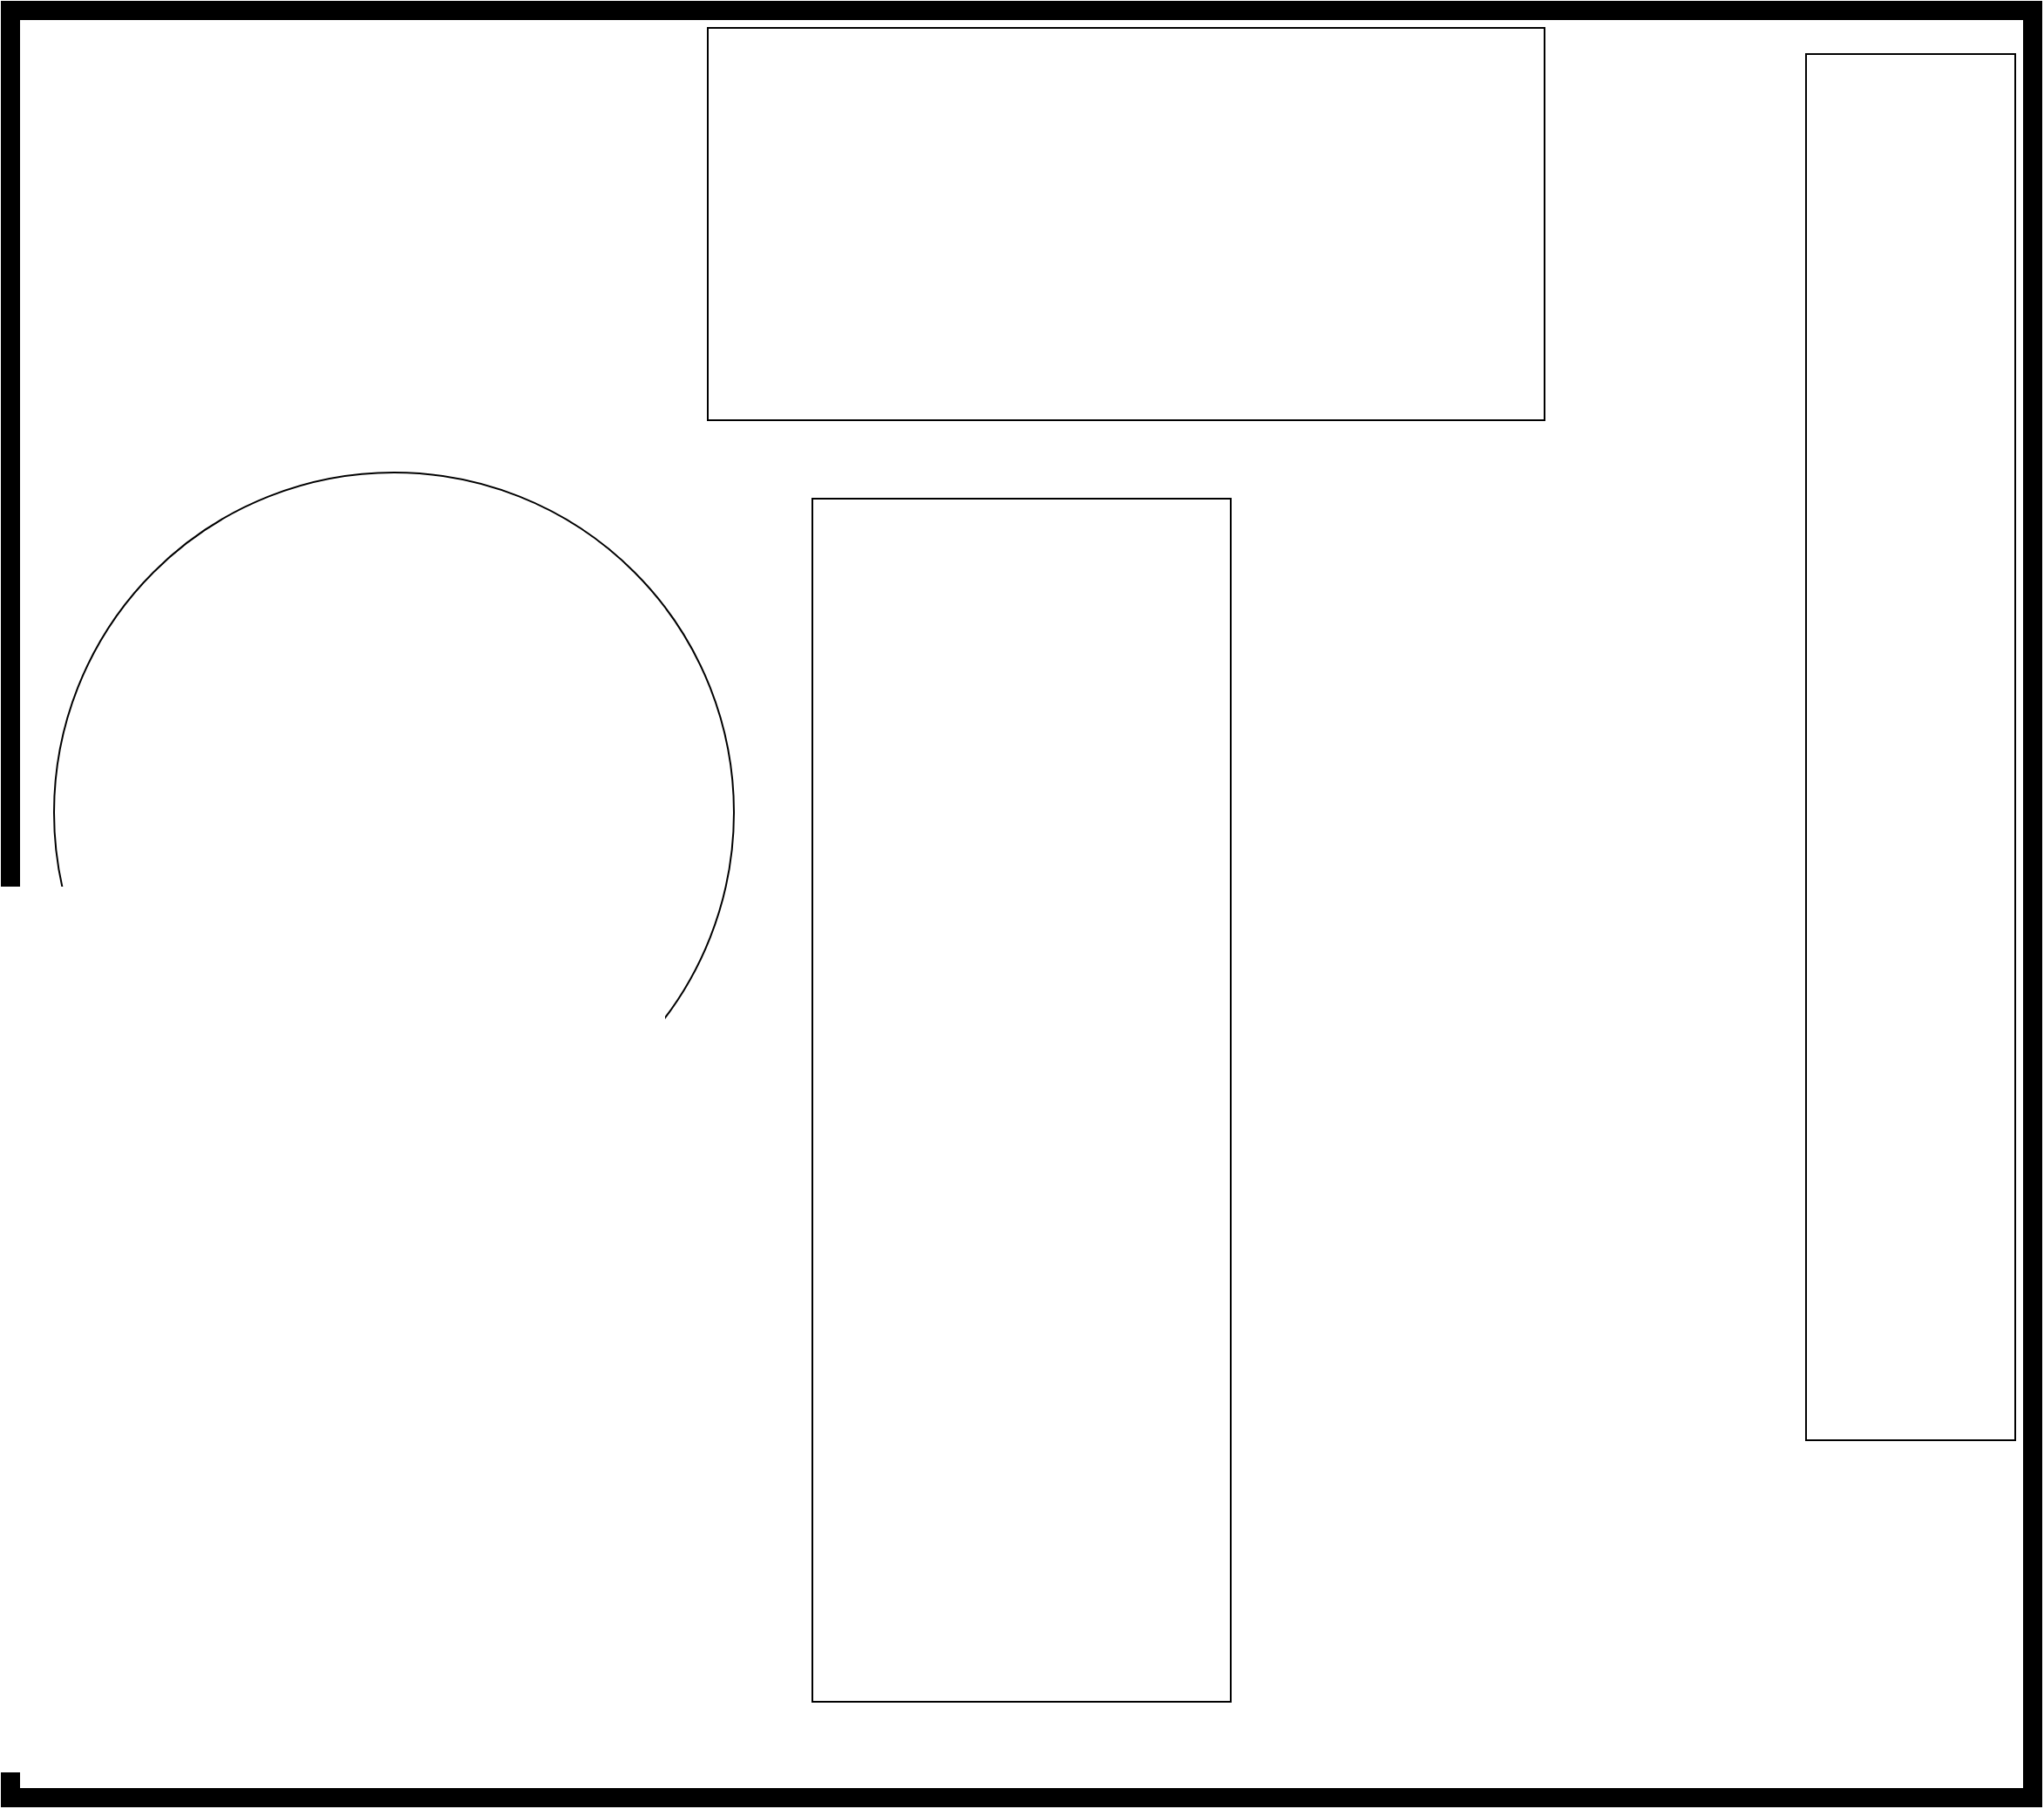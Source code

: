 <mxfile version="14.2.2" type="github">
  <diagram name="Page-1" id="38b20595-45e3-9b7f-d5ca-b57f44c5b66d">
    <mxGraphModel dx="4476" dy="4084" grid="1" gridSize="15" guides="0" tooltips="1" connect="0" arrows="0" fold="1" page="1" pageScale="1" pageWidth="1180" pageHeight="1040" background="none" math="1" shadow="0">
      <root>
        <mxCell id="0" />
        <mxCell id="1" parent="0" />
        <mxCell id="48ef80bc37b76060-123" value="" style="shape=rect;shadow=0;rounded=0;comic=0;fontFamily=Verdana;fontSize=12;align=center;html=1;" parent="1" vertex="1">
          <mxGeometry x="1035" y="30" width="120" height="795" as="geometry" />
        </mxCell>
        <mxCell id="48ef80bc37b76060-383" value="" style="shape=ellipse;shadow=0;rounded=0;comic=0;fontFamily=Verdana;fontSize=12;align=center;html=1;" parent="1" vertex="1">
          <mxGeometry x="30" y="270" width="390" height="390" as="geometry" />
        </mxCell>
        <mxCell id="r4qnVybcs4rJ6ydenGPn-1" value="" style="verticalLabelPosition=bottom;html=1;verticalAlign=top;align=center;shape=mxgraph.floorplan.room;fillColor=#000000;" vertex="1" parent="1">
          <mxGeometry width="1170" height="1035" as="geometry" />
        </mxCell>
        <mxCell id="r4qnVybcs4rJ6ydenGPn-2" value="" style="shape=rect;shadow=0;rounded=0;comic=0;fontFamily=Verdana;fontSize=12;align=center;html=1;text=moto" vertex="1" parent="1">
          <mxGeometry x="465" y="285" width="240" height="690" as="geometry" />
        </mxCell>
        <mxCell id="r4qnVybcs4rJ6ydenGPn-3" value="" style="shape=rect;shadow=0;rounded=0;comic=0;fontFamily=Verdana;fontSize=12;align=center;html=1;text=moto;direction=south;" vertex="1" parent="1">
          <mxGeometry x="405" y="15" width="480" height="225" as="geometry" />
        </mxCell>
      </root>
    </mxGraphModel>
  </diagram>
</mxfile>
